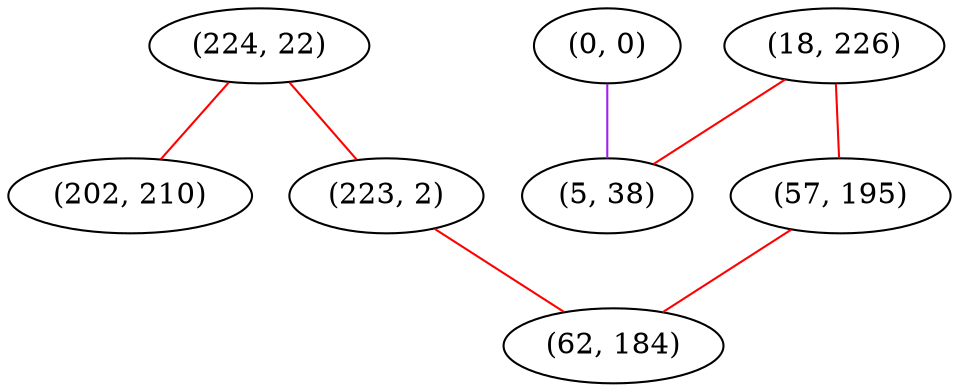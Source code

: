 graph "" {
"(224, 22)";
"(0, 0)";
"(18, 226)";
"(5, 38)";
"(202, 210)";
"(223, 2)";
"(57, 195)";
"(62, 184)";
"(224, 22)" -- "(223, 2)"  [color=red, key=0, weight=1];
"(224, 22)" -- "(202, 210)"  [color=red, key=0, weight=1];
"(0, 0)" -- "(5, 38)"  [color=purple, key=0, weight=4];
"(18, 226)" -- "(5, 38)"  [color=red, key=0, weight=1];
"(18, 226)" -- "(57, 195)"  [color=red, key=0, weight=1];
"(223, 2)" -- "(62, 184)"  [color=red, key=0, weight=1];
"(57, 195)" -- "(62, 184)"  [color=red, key=0, weight=1];
}
